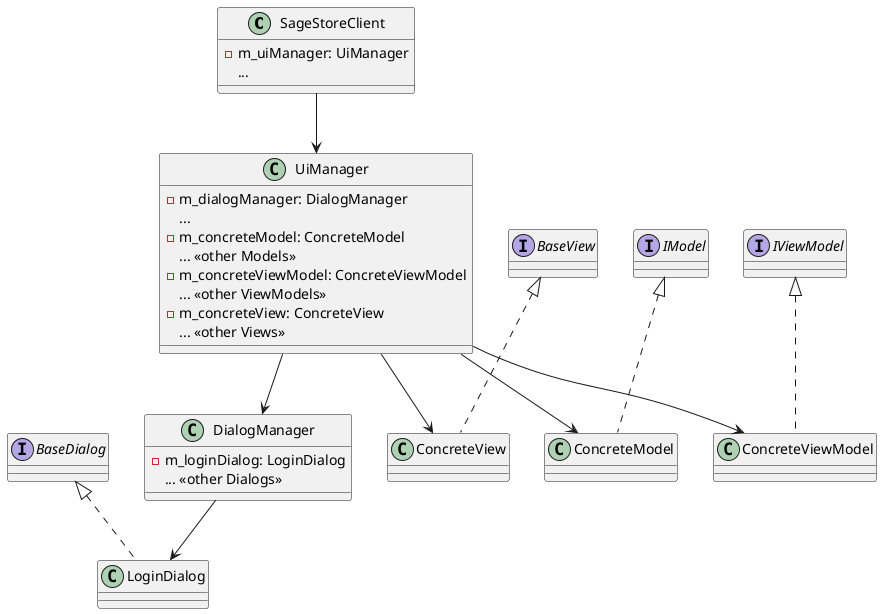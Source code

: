@startuml

class SageStoreClient {
    -m_uiManager: UiManager
    ...
}

class UiManager {
    -m_dialogManager: DialogManager
    ...
    -m_concreteModel: ConcreteModel 
    ... <<other Models>>
    -m_concreteViewModel: ConcreteViewModel
    ... <<other ViewModels>>
    -m_concreteView: ConcreteView
    ... <<other Views>>
}

interface IModel {
}

interface IViewModel {
}

interface BaseView {
}

interface BaseDialog {
}

class DialogManager {
    -m_loginDialog: LoginDialog
    ... <<other Dialogs>>
}

class LoginDialog implements BaseDialog {
}

class ConcreteModel implements IModel {
}

class ConcreteViewModel implements IViewModel {
}

class ConcreteView implements BaseView {
}

SageStoreClient -->  UiManager

UiManager -->  ConcreteModel
UiManager  -->  ConcreteViewModel
UiManager  -->  ConcreteView
UiManager -[hidden]right- IViewModel
UiManager -[hidden]right- IModel
UiManager -[hidden]right- BaseView
UiManager  --> DialogManager

DialogManager  --> LoginDialog
DialogManager -[hidden]left- BaseDialog

@enduml
